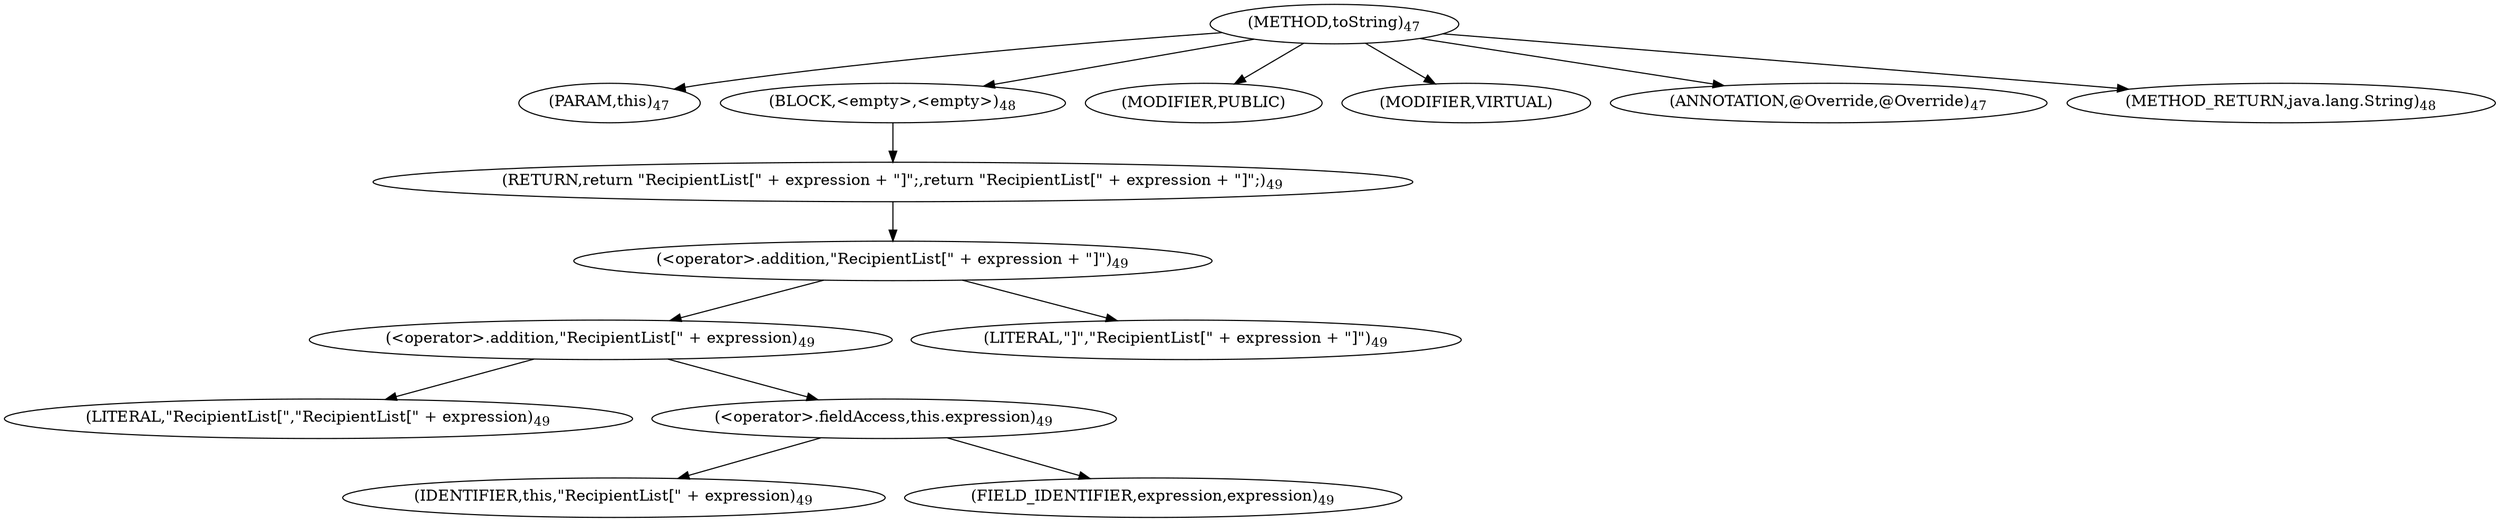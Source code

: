 digraph "toString" {  
"41" [label = <(METHOD,toString)<SUB>47</SUB>> ]
"42" [label = <(PARAM,this)<SUB>47</SUB>> ]
"43" [label = <(BLOCK,&lt;empty&gt;,&lt;empty&gt;)<SUB>48</SUB>> ]
"44" [label = <(RETURN,return &quot;RecipientList[&quot; + expression + &quot;]&quot;;,return &quot;RecipientList[&quot; + expression + &quot;]&quot;;)<SUB>49</SUB>> ]
"45" [label = <(&lt;operator&gt;.addition,&quot;RecipientList[&quot; + expression + &quot;]&quot;)<SUB>49</SUB>> ]
"46" [label = <(&lt;operator&gt;.addition,&quot;RecipientList[&quot; + expression)<SUB>49</SUB>> ]
"47" [label = <(LITERAL,&quot;RecipientList[&quot;,&quot;RecipientList[&quot; + expression)<SUB>49</SUB>> ]
"48" [label = <(&lt;operator&gt;.fieldAccess,this.expression)<SUB>49</SUB>> ]
"49" [label = <(IDENTIFIER,this,&quot;RecipientList[&quot; + expression)<SUB>49</SUB>> ]
"50" [label = <(FIELD_IDENTIFIER,expression,expression)<SUB>49</SUB>> ]
"51" [label = <(LITERAL,&quot;]&quot;,&quot;RecipientList[&quot; + expression + &quot;]&quot;)<SUB>49</SUB>> ]
"52" [label = <(MODIFIER,PUBLIC)> ]
"53" [label = <(MODIFIER,VIRTUAL)> ]
"54" [label = <(ANNOTATION,@Override,@Override)<SUB>47</SUB>> ]
"55" [label = <(METHOD_RETURN,java.lang.String)<SUB>48</SUB>> ]
  "41" -> "42" 
  "41" -> "43" 
  "41" -> "52" 
  "41" -> "53" 
  "41" -> "54" 
  "41" -> "55" 
  "43" -> "44" 
  "44" -> "45" 
  "45" -> "46" 
  "45" -> "51" 
  "46" -> "47" 
  "46" -> "48" 
  "48" -> "49" 
  "48" -> "50" 
}
